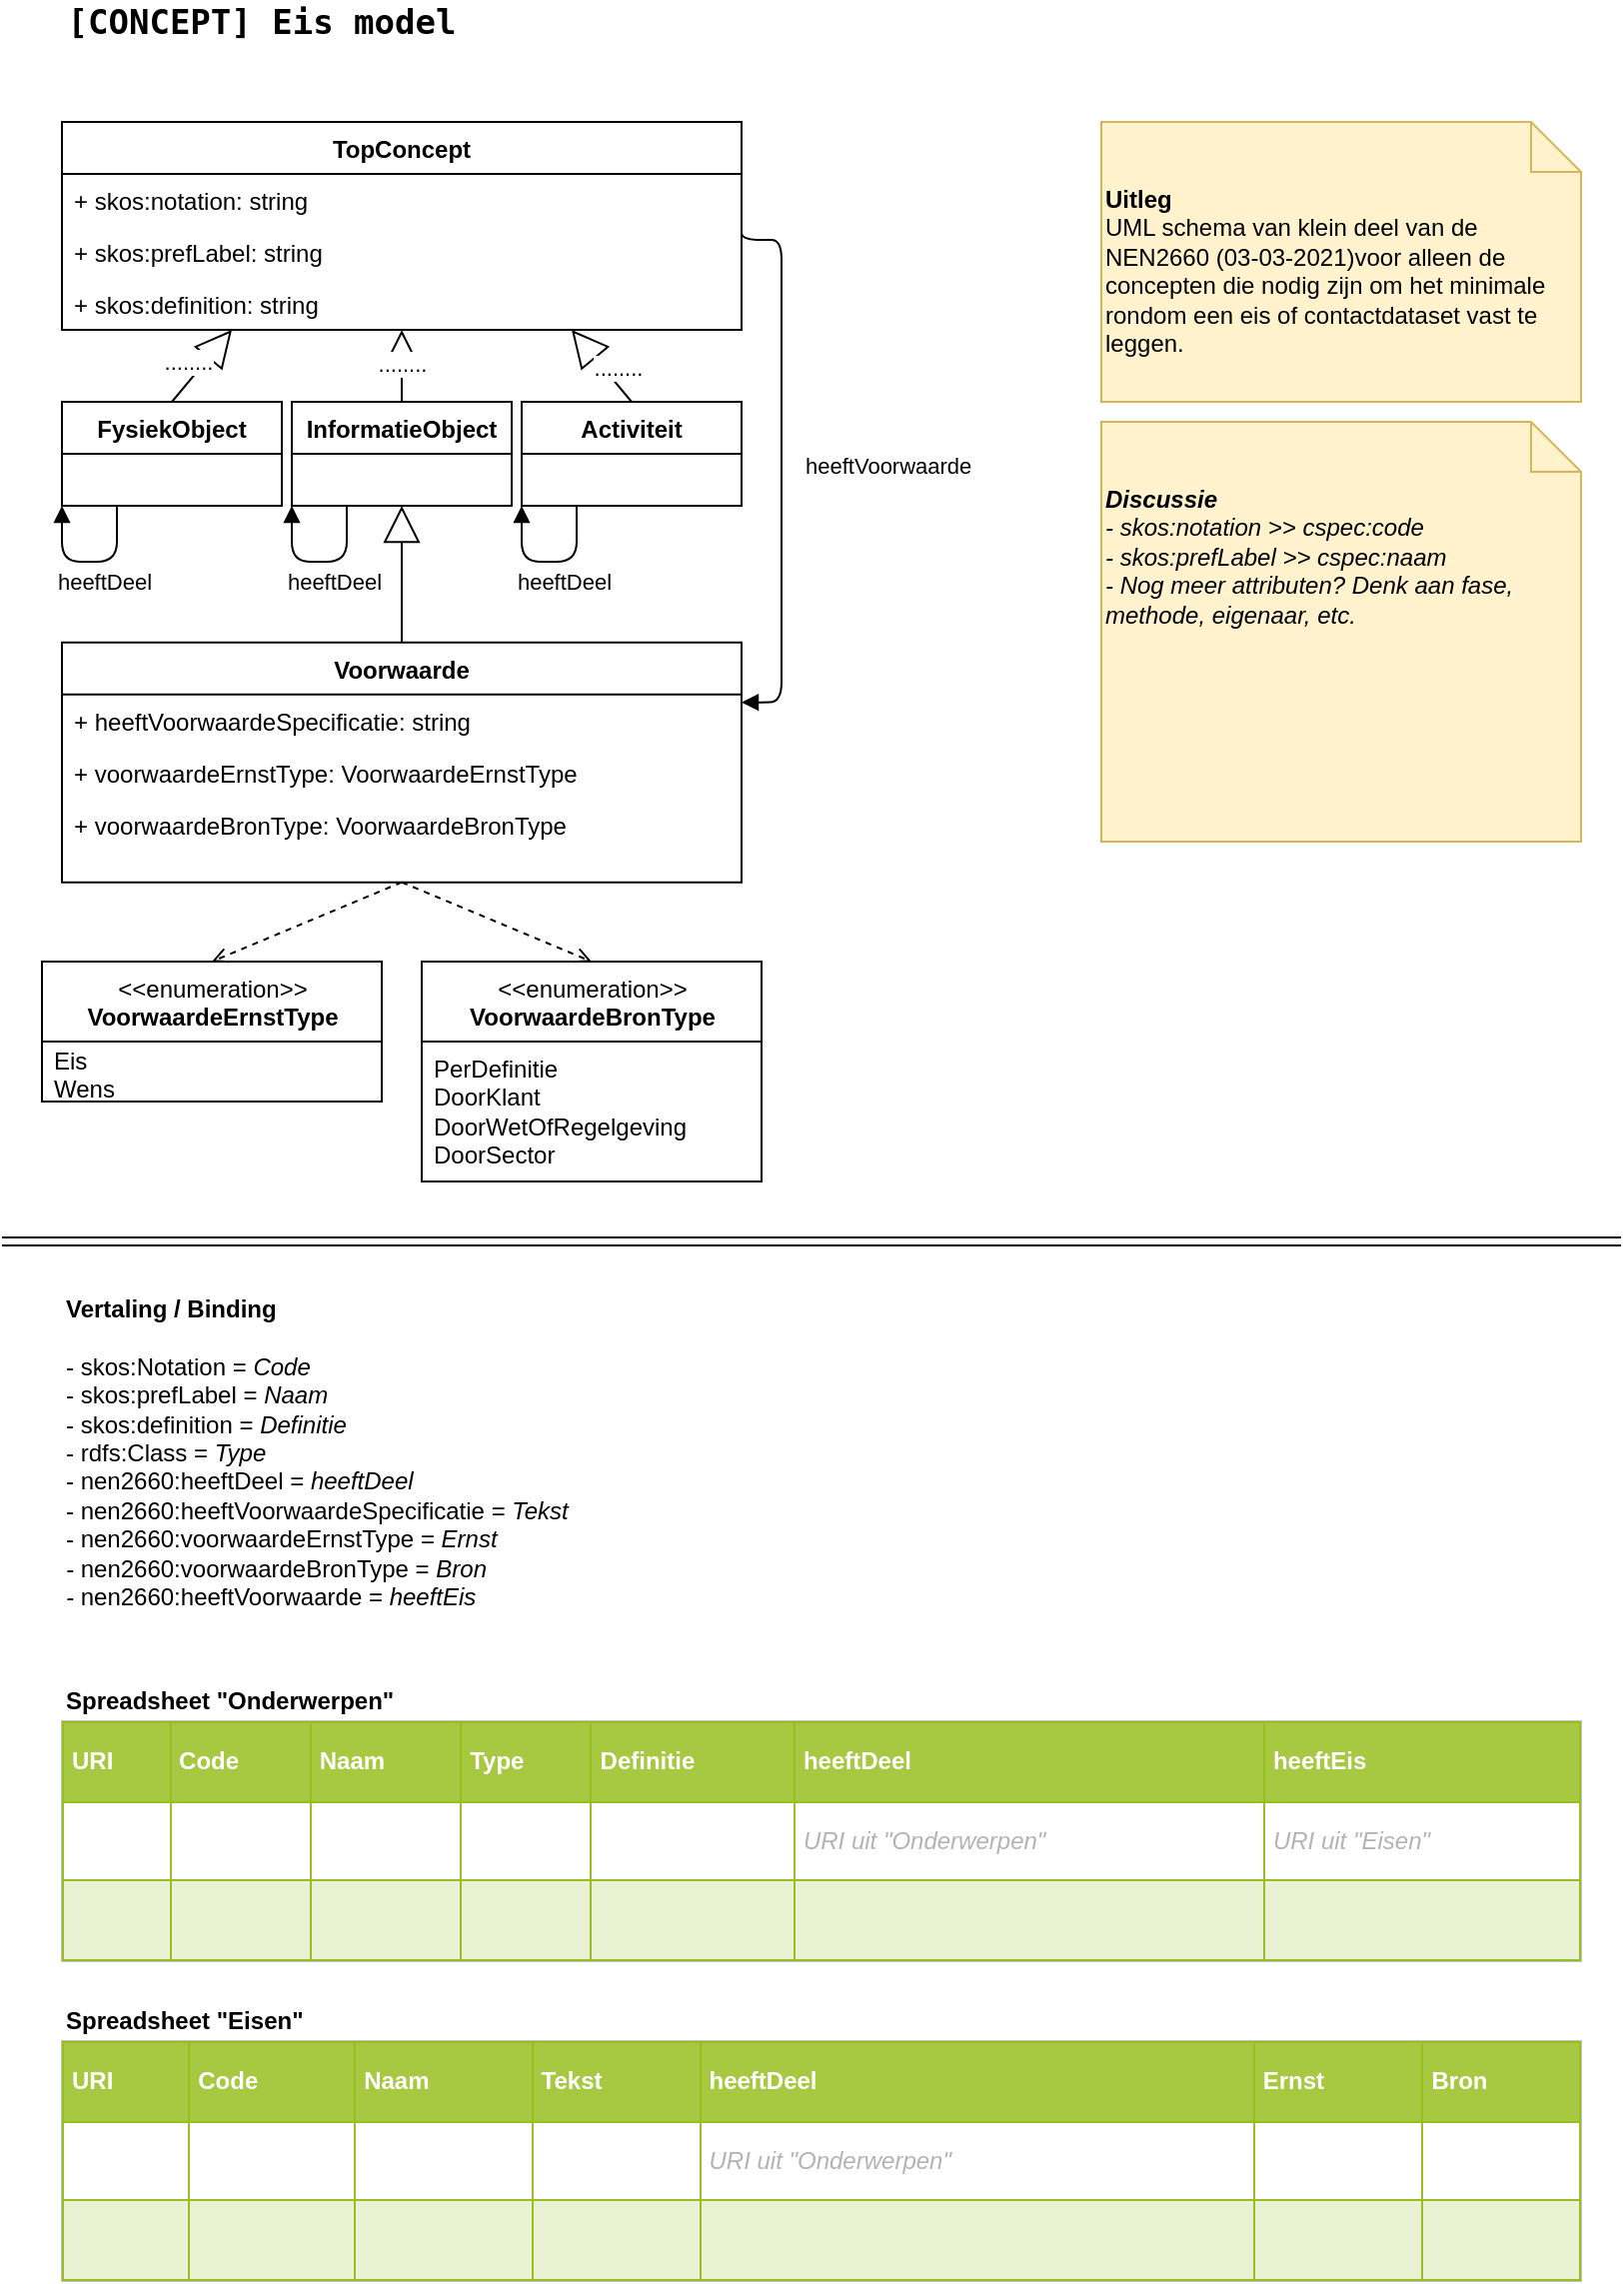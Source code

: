 <mxfile version="14.6.5" type="github">
  <diagram id="-ttAfyzZw1vTDu5VzJYy" name="[CONCEPT] Eis model">
    <mxGraphModel dx="2062" dy="1133" grid="1" gridSize="10" guides="1" tooltips="1" connect="1" arrows="1" fold="1" page="1" pageScale="1" pageWidth="827" pageHeight="1169" math="0" shadow="0">
      <root>
        <mxCell id="0" />
        <mxCell id="1" parent="0" />
        <mxCell id="2" value="TopConcept" style="swimlane;fontStyle=1;childLayout=stackLayout;horizontal=1;startSize=26;fillColor=none;horizontalStack=0;resizeParent=1;resizeParentMax=0;resizeLast=0;collapsible=1;marginBottom=0;" parent="1" vertex="1">
          <mxGeometry x="40" y="80" width="340" height="104" as="geometry" />
        </mxCell>
        <mxCell id="45" value="+ skos:notation: string" style="text;strokeColor=none;fillColor=none;align=left;verticalAlign=top;spacingLeft=4;spacingRight=4;overflow=hidden;rotatable=0;points=[[0,0.5],[1,0.5]];portConstraint=eastwest;" parent="2" vertex="1">
          <mxGeometry y="26" width="340" height="26" as="geometry" />
        </mxCell>
        <mxCell id="44" value="+ skos:prefLabel: string" style="text;strokeColor=none;fillColor=none;align=left;verticalAlign=top;spacingLeft=4;spacingRight=4;overflow=hidden;rotatable=0;points=[[0,0.5],[1,0.5]];portConstraint=eastwest;" parent="2" vertex="1">
          <mxGeometry y="52" width="340" height="26" as="geometry" />
        </mxCell>
        <mxCell id="52" value="+ skos:definition: string" style="text;strokeColor=none;fillColor=none;align=left;verticalAlign=top;spacingLeft=4;spacingRight=4;overflow=hidden;rotatable=0;points=[[0,0.5],[1,0.5]];portConstraint=eastwest;" parent="2" vertex="1">
          <mxGeometry y="78" width="340" height="26" as="geometry" />
        </mxCell>
        <mxCell id="6" value="Voorwaarde" style="swimlane;fontStyle=1;childLayout=stackLayout;horizontal=1;startSize=26;fillColor=none;horizontalStack=0;resizeParent=1;resizeParentMax=0;resizeLast=0;collapsible=1;marginBottom=0;" parent="1" vertex="1">
          <mxGeometry x="40" y="340.33" width="340" height="120" as="geometry" />
        </mxCell>
        <mxCell id="7" value="+ heeftVoorwaardeSpecificatie: string" style="text;strokeColor=none;fillColor=none;align=left;verticalAlign=top;spacingLeft=4;spacingRight=4;overflow=hidden;rotatable=0;points=[[0,0.5],[1,0.5]];portConstraint=eastwest;" parent="6" vertex="1">
          <mxGeometry y="26" width="340" height="26" as="geometry" />
        </mxCell>
        <mxCell id="8" value="+ voorwaardeErnstType: VoorwaardeErnstType" style="text;strokeColor=none;fillColor=none;align=left;verticalAlign=top;spacingLeft=4;spacingRight=4;overflow=hidden;rotatable=0;points=[[0,0.5],[1,0.5]];portConstraint=eastwest;" parent="6" vertex="1">
          <mxGeometry y="52" width="340" height="26" as="geometry" />
        </mxCell>
        <mxCell id="9" value="+ voorwaardeBronType: VoorwaardeBronType" style="text;strokeColor=none;fillColor=none;align=left;verticalAlign=top;spacingLeft=4;spacingRight=4;overflow=hidden;rotatable=0;points=[[0,0.5],[1,0.5]];portConstraint=eastwest;" parent="6" vertex="1">
          <mxGeometry y="78" width="340" height="42" as="geometry" />
        </mxCell>
        <mxCell id="10" value="InformatieObject" style="swimlane;fontStyle=1;childLayout=stackLayout;horizontal=1;startSize=26;fillColor=none;horizontalStack=0;resizeParent=1;resizeParentMax=0;resizeLast=0;collapsible=1;marginBottom=0;" parent="1" vertex="1">
          <mxGeometry x="155" y="220" width="110" height="52" as="geometry" />
        </mxCell>
        <mxCell id="14" value="" style="endArrow=block;endSize=16;endFill=0;html=1;exitX=0.5;exitY=0;exitDx=0;exitDy=0;entryX=0.5;entryY=1;entryDx=0;entryDy=0;" parent="1" source="10" target="2" edge="1">
          <mxGeometry width="160" relative="1" as="geometry">
            <mxPoint x="160" y="570" as="sourcePoint" />
            <mxPoint x="311" y="200" as="targetPoint" />
          </mxGeometry>
        </mxCell>
        <mxCell id="25" value="........" style="edgeLabel;html=1;align=center;verticalAlign=middle;resizable=0;points=[];" parent="14" vertex="1" connectable="0">
          <mxGeometry x="-0.508" y="2" relative="1" as="geometry">
            <mxPoint x="2" y="-10" as="offset" />
          </mxGeometry>
        </mxCell>
        <mxCell id="15" value="" style="endArrow=block;endSize=16;endFill=0;html=1;exitX=0.5;exitY=0;exitDx=0;exitDy=0;entryX=0.5;entryY=1;entryDx=0;entryDy=0;" parent="1" source="6" target="10" edge="1">
          <mxGeometry width="160" relative="1" as="geometry">
            <mxPoint x="320" y="310.33" as="sourcePoint" />
            <mxPoint x="410" y="440.33" as="targetPoint" />
          </mxGeometry>
        </mxCell>
        <mxCell id="16" value="heeftVoorwaarde" style="endArrow=block;endFill=1;html=1;edgeStyle=orthogonalEdgeStyle;align=left;verticalAlign=top;exitX=1;exitY=0.5;exitDx=0;exitDy=0;entryX=1;entryY=0.25;entryDx=0;entryDy=0;" parent="1" source="2" target="6" edge="1">
          <mxGeometry x="-0.091" y="10" relative="1" as="geometry">
            <mxPoint x="40" y="500" as="sourcePoint" />
            <mxPoint x="430" y="480" as="targetPoint" />
            <Array as="points">
              <mxPoint x="400" y="139" />
              <mxPoint x="400" y="370" />
            </Array>
            <mxPoint as="offset" />
          </mxGeometry>
        </mxCell>
        <mxCell id="18" value="&amp;lt;&amp;lt;enumeration&amp;gt;&amp;gt;&lt;br&gt;&lt;span style=&quot;text-align: left&quot;&gt;&lt;b&gt;VoorwaardeErnstType&lt;/b&gt;&lt;/span&gt;" style="swimlane;fontStyle=0;align=center;verticalAlign=top;childLayout=stackLayout;horizontal=1;startSize=40;horizontalStack=0;resizeParent=1;resizeParentMax=0;resizeLast=0;collapsible=0;marginBottom=0;html=1;" parent="1" vertex="1">
          <mxGeometry x="30" y="500" width="170" height="70" as="geometry" />
        </mxCell>
        <mxCell id="19" value="Eis&lt;br&gt;Wens" style="text;html=1;strokeColor=none;fillColor=none;align=left;verticalAlign=middle;spacingLeft=4;spacingRight=4;overflow=hidden;rotatable=0;points=[[0,0.5],[1,0.5]];portConstraint=eastwest;" parent="18" vertex="1">
          <mxGeometry y="40" width="170" height="30" as="geometry" />
        </mxCell>
        <mxCell id="20" value="" style="endArrow=open;html=1;rounded=0;align=center;verticalAlign=bottom;dashed=1;endFill=0;labelBackgroundColor=none;entryX=0.5;entryY=0;entryDx=0;entryDy=0;exitX=0.5;exitY=1;exitDx=0;exitDy=0;" parent="1" source="6" target="18" edge="1">
          <mxGeometry relative="1" as="geometry">
            <mxPoint x="340" y="530" as="sourcePoint" />
            <mxPoint x="120" y="660.33" as="targetPoint" />
          </mxGeometry>
        </mxCell>
        <mxCell id="22" value="&amp;lt;&amp;lt;enumeration&amp;gt;&amp;gt;&lt;br&gt;&lt;div style=&quot;text-align: left&quot;&gt;&lt;span&gt;&lt;b&gt;VoorwaardeBronType&lt;/b&gt;&lt;/span&gt;&lt;/div&gt;" style="swimlane;fontStyle=0;align=center;verticalAlign=top;childLayout=stackLayout;horizontal=1;startSize=40;horizontalStack=0;resizeParent=1;resizeParentMax=0;resizeLast=0;collapsible=0;marginBottom=0;html=1;" parent="1" vertex="1">
          <mxGeometry x="220" y="500.0" width="170" height="110" as="geometry" />
        </mxCell>
        <mxCell id="23" value="PerDefinitie&lt;br&gt;DoorKlant&lt;br&gt;DoorWetOfRegelgeving&lt;br&gt;DoorSector" style="text;html=1;strokeColor=none;fillColor=none;align=left;verticalAlign=middle;spacingLeft=4;spacingRight=4;overflow=hidden;rotatable=0;points=[[0,0.5],[1,0.5]];portConstraint=eastwest;" parent="22" vertex="1">
          <mxGeometry y="40" width="170" height="70" as="geometry" />
        </mxCell>
        <mxCell id="24" value="" style="endArrow=open;html=1;rounded=0;align=center;verticalAlign=bottom;dashed=1;endFill=0;labelBackgroundColor=none;exitX=0.5;exitY=1;exitDx=0;exitDy=0;entryX=0.5;entryY=0;entryDx=0;entryDy=0;" parent="1" source="6" target="22" edge="1">
          <mxGeometry relative="1" as="geometry">
            <mxPoint x="135" y="470.33" as="sourcePoint" />
            <mxPoint x="220" y="545.33" as="targetPoint" />
          </mxGeometry>
        </mxCell>
        <mxCell id="33" style="edgeStyle=orthogonalEdgeStyle;rounded=1;orthogonalLoop=1;jettySize=auto;html=1;entryX=0;entryY=1;entryDx=0;entryDy=0;exitX=0.25;exitY=1;exitDx=0;exitDy=0;endArrow=block;endFill=1;" parent="1" source="26" target="26" edge="1">
          <mxGeometry relative="1" as="geometry">
            <mxPoint x="60" y="270" as="targetPoint" />
            <Array as="points">
              <mxPoint x="68" y="300" />
              <mxPoint x="40" y="300" />
            </Array>
          </mxGeometry>
        </mxCell>
        <mxCell id="34" value="heeftDeel" style="edgeLabel;html=1;align=center;verticalAlign=middle;resizable=0;points=[];" parent="33" vertex="1" connectable="0">
          <mxGeometry x="-0.288" y="7" relative="1" as="geometry">
            <mxPoint x="-5.5" y="3" as="offset" />
          </mxGeometry>
        </mxCell>
        <mxCell id="26" value="FysiekObject" style="swimlane;fontStyle=1;childLayout=stackLayout;horizontal=1;startSize=26;fillColor=none;horizontalStack=0;resizeParent=1;resizeParentMax=0;resizeLast=0;collapsible=1;marginBottom=0;" parent="1" vertex="1">
          <mxGeometry x="40" y="220" width="110" height="52" as="geometry" />
        </mxCell>
        <mxCell id="27" value="Activiteit" style="swimlane;fontStyle=1;childLayout=stackLayout;horizontal=1;startSize=26;fillColor=none;horizontalStack=0;resizeParent=1;resizeParentMax=0;resizeLast=0;collapsible=1;marginBottom=0;" parent="1" vertex="1">
          <mxGeometry x="270" y="220" width="110" height="52" as="geometry" />
        </mxCell>
        <mxCell id="29" value="" style="endArrow=block;endSize=16;endFill=0;html=1;exitX=0.5;exitY=0;exitDx=0;exitDy=0;entryX=0.75;entryY=1;entryDx=0;entryDy=0;" parent="1" source="27" target="2" edge="1">
          <mxGeometry width="160" relative="1" as="geometry">
            <mxPoint x="220" y="320" as="sourcePoint" />
            <mxPoint x="220" y="162" as="targetPoint" />
          </mxGeometry>
        </mxCell>
        <mxCell id="30" value="........" style="edgeLabel;html=1;align=center;verticalAlign=middle;resizable=0;points=[];" parent="29" vertex="1" connectable="0">
          <mxGeometry x="-0.508" y="2" relative="1" as="geometry">
            <mxPoint x="2" y="-10" as="offset" />
          </mxGeometry>
        </mxCell>
        <mxCell id="31" value="" style="endArrow=block;endSize=16;endFill=0;html=1;exitX=0.5;exitY=0;exitDx=0;exitDy=0;entryX=0.25;entryY=1;entryDx=0;entryDy=0;" parent="1" source="26" target="2" edge="1">
          <mxGeometry width="160" relative="1" as="geometry">
            <mxPoint x="335" y="320" as="sourcePoint" />
            <mxPoint x="305" y="162" as="targetPoint" />
          </mxGeometry>
        </mxCell>
        <mxCell id="32" value="........" style="edgeLabel;html=1;align=center;verticalAlign=middle;resizable=0;points=[];" parent="31" vertex="1" connectable="0">
          <mxGeometry x="-0.508" y="2" relative="1" as="geometry">
            <mxPoint x="2" y="-10" as="offset" />
          </mxGeometry>
        </mxCell>
        <mxCell id="35" style="edgeStyle=orthogonalEdgeStyle;rounded=1;orthogonalLoop=1;jettySize=auto;html=1;exitX=0.25;exitY=1;exitDx=0;exitDy=0;endArrow=block;endFill=1;entryX=0;entryY=1;entryDx=0;entryDy=0;" parent="1" source="10" target="10" edge="1">
          <mxGeometry relative="1" as="geometry">
            <mxPoint x="170" y="300" as="targetPoint" />
            <mxPoint x="77.5" y="282" as="sourcePoint" />
            <Array as="points">
              <mxPoint x="183" y="300" />
              <mxPoint x="155" y="300" />
            </Array>
          </mxGeometry>
        </mxCell>
        <mxCell id="36" value="heeftDeel" style="edgeLabel;html=1;align=center;verticalAlign=middle;resizable=0;points=[];" parent="35" vertex="1" connectable="0">
          <mxGeometry x="-0.288" y="7" relative="1" as="geometry">
            <mxPoint x="-5.5" y="3" as="offset" />
          </mxGeometry>
        </mxCell>
        <mxCell id="37" style="edgeStyle=orthogonalEdgeStyle;rounded=1;orthogonalLoop=1;jettySize=auto;html=1;exitX=0.25;exitY=1;exitDx=0;exitDy=0;endArrow=block;endFill=1;entryX=0;entryY=1;entryDx=0;entryDy=0;" parent="1" source="27" target="27" edge="1">
          <mxGeometry relative="1" as="geometry">
            <mxPoint x="165" y="282" as="targetPoint" />
            <mxPoint x="192.5" y="282" as="sourcePoint" />
            <Array as="points">
              <mxPoint x="298" y="300" />
              <mxPoint x="270" y="300" />
            </Array>
          </mxGeometry>
        </mxCell>
        <mxCell id="38" value="heeftDeel" style="edgeLabel;html=1;align=center;verticalAlign=middle;resizable=0;points=[];" parent="37" vertex="1" connectable="0">
          <mxGeometry x="-0.288" y="7" relative="1" as="geometry">
            <mxPoint x="-5.5" y="3" as="offset" />
          </mxGeometry>
        </mxCell>
        <mxCell id="40" value="&lt;table style=&quot;width: 100% ; height: 100% ; border-collapse: collapse&quot; width=&quot;100%&quot; cellpadding=&quot;4&quot; border=&quot;1&quot;&gt;&lt;tbody&gt;&lt;tr style=&quot;background-color: #a7c942 ; color: #ffffff ; border: 1px solid #98bf21&quot;&gt;&lt;th align=&quot;left&quot;&gt;URI&lt;/th&gt;&lt;th align=&quot;left&quot;&gt;Code&lt;/th&gt;&lt;th align=&quot;left&quot;&gt;Naam&lt;/th&gt;&lt;td&gt;&lt;b&gt;Type&lt;/b&gt;&lt;/td&gt;&lt;td&gt;&lt;b&gt;Definitie&lt;/b&gt;&lt;/td&gt;&lt;td&gt;&lt;b&gt;heeftDeel&lt;/b&gt;&lt;/td&gt;&lt;td&gt;&lt;b&gt;heeftEis&lt;/b&gt;&lt;/td&gt;&lt;/tr&gt;&lt;tr style=&quot;border: 1px solid #98bf21&quot;&gt;&lt;td&gt;&lt;br&gt;&lt;/td&gt;&lt;td&gt;&lt;br&gt;&lt;/td&gt;&lt;td&gt;&lt;br&gt;&lt;/td&gt;&lt;td&gt;&lt;br&gt;&lt;/td&gt;&lt;td&gt;&lt;br&gt;&lt;/td&gt;&lt;td&gt;&lt;font color=&quot;#B3B3B3&quot;&gt;&lt;i&gt;URI uit &quot;Onderwerpen&quot;&lt;/i&gt;&lt;/font&gt;&lt;br&gt;&lt;/td&gt;&lt;td&gt;&lt;font color=&quot;#B3B3B3&quot;&gt;&lt;i&gt;URI uit &quot;Eisen&quot;&lt;/i&gt;&lt;/font&gt;&lt;br&gt;&lt;/td&gt;&lt;/tr&gt;&lt;tr style=&quot;background-color: #eaf2d3 ; border: 1px solid #98bf21&quot;&gt;&lt;td&gt;&lt;br&gt;&lt;/td&gt;&lt;td&gt;&lt;br&gt;&lt;/td&gt;&lt;td&gt;&lt;br&gt;&lt;/td&gt;&lt;td&gt;&lt;br&gt;&lt;/td&gt;&lt;td&gt;&lt;br&gt;&lt;/td&gt;&lt;td&gt;&lt;br&gt;&lt;/td&gt;&lt;td&gt;&lt;br&gt;&lt;/td&gt;&lt;/tr&gt;&lt;/tbody&gt;&lt;/table&gt;" style="text;html=1;strokeColor=#c0c0c0;fillColor=#ffffff;overflow=fill;rounded=0;" parent="1" vertex="1">
          <mxGeometry x="40" y="880" width="760" height="120" as="geometry" />
        </mxCell>
        <mxCell id="43" value="&lt;table style=&quot;width: 100% ; height: 100% ; border-collapse: collapse&quot; width=&quot;100%&quot; cellpadding=&quot;4&quot; border=&quot;1&quot;&gt;&lt;tbody&gt;&lt;tr style=&quot;background-color: #a7c942 ; color: #ffffff ; border: 1px solid #98bf21&quot;&gt;&lt;th align=&quot;left&quot;&gt;URI&lt;/th&gt;&lt;th align=&quot;left&quot;&gt;Code&lt;/th&gt;&lt;th align=&quot;left&quot;&gt;Naam&lt;/th&gt;&lt;td&gt;&lt;b&gt;Tekst&lt;/b&gt;&lt;/td&gt;&lt;td&gt;&lt;b&gt;heeftDeel&lt;/b&gt;&lt;/td&gt;&lt;td&gt;&lt;b&gt;Ernst&lt;/b&gt;&lt;/td&gt;&lt;td&gt;&lt;b&gt;Bron&lt;/b&gt;&lt;/td&gt;&lt;/tr&gt;&lt;tr style=&quot;border: 1px solid #98bf21&quot;&gt;&lt;td&gt;&lt;br&gt;&lt;/td&gt;&lt;td&gt;&lt;br&gt;&lt;/td&gt;&lt;td&gt;&lt;br&gt;&lt;/td&gt;&lt;td&gt;&lt;br&gt;&lt;/td&gt;&lt;td&gt;&lt;font color=&quot;#B3B3B3&quot;&gt;&lt;i&gt;URI uit &quot;Onderwerpen&quot;&lt;/i&gt;&lt;/font&gt;&lt;/td&gt;&lt;td&gt;&lt;br&gt;&lt;/td&gt;&lt;td&gt;&lt;br&gt;&lt;/td&gt;&lt;/tr&gt;&lt;tr style=&quot;background-color: #eaf2d3 ; border: 1px solid #98bf21&quot;&gt;&lt;td&gt;&lt;br&gt;&lt;/td&gt;&lt;td&gt;&lt;br&gt;&lt;/td&gt;&lt;td&gt;&lt;br&gt;&lt;/td&gt;&lt;td&gt;&lt;br&gt;&lt;/td&gt;&lt;td&gt;&lt;br&gt;&lt;/td&gt;&lt;td&gt;&lt;br&gt;&lt;/td&gt;&lt;td&gt;&lt;br&gt;&lt;/td&gt;&lt;/tr&gt;&lt;/tbody&gt;&lt;/table&gt;" style="text;html=1;strokeColor=#c0c0c0;fillColor=#ffffff;overflow=fill;rounded=0;" parent="1" vertex="1">
          <mxGeometry x="40" y="1040" width="760" height="120" as="geometry" />
        </mxCell>
        <mxCell id="46" value="&lt;b&gt;Discussie&lt;/b&gt;&lt;br&gt;- skos:notation &amp;gt;&amp;gt; cspec:code&lt;br&gt;- skos:prefLabel &amp;gt;&amp;gt; cspec:naam&lt;br&gt;- Nog meer attributen? Denk aan fase, methode, eigenaar, etc." style="shape=note2;boundedLbl=1;whiteSpace=wrap;html=1;size=25;verticalAlign=top;align=left;fillColor=#fff2cc;strokeColor=#d6b656;fontStyle=2" parent="1" vertex="1">
          <mxGeometry x="560" y="230" width="240" height="210" as="geometry" />
        </mxCell>
        <mxCell id="47" value="&lt;b&gt;Spreadsheet &quot;Onderwerpen&quot;&lt;/b&gt;" style="text;html=1;strokeColor=none;fillColor=none;align=left;verticalAlign=middle;whiteSpace=wrap;rounded=0;" parent="1" vertex="1">
          <mxGeometry x="40" y="860" width="170" height="20" as="geometry" />
        </mxCell>
        <mxCell id="48" value="&lt;b&gt;Spreadsheet &quot;Eisen&quot;&lt;/b&gt;" style="text;html=1;strokeColor=none;fillColor=none;align=left;verticalAlign=middle;whiteSpace=wrap;rounded=0;" parent="1" vertex="1">
          <mxGeometry x="40" y="1020" width="170" height="20" as="geometry" />
        </mxCell>
        <mxCell id="51" value="&lt;b&gt;Vertaling / Binding&lt;/b&gt;&lt;br&gt;&lt;br&gt;- skos:Notation = &lt;i&gt;Code&lt;/i&gt;&lt;br&gt;- skos:prefLabel = &lt;i&gt;Naam&lt;/i&gt;&lt;br&gt;- skos:definition = &lt;i&gt;Definitie&lt;br&gt;&lt;/i&gt;- rdfs:Class = &lt;i&gt;Type&lt;/i&gt;&lt;br&gt;- nen2660:heeftDeel = &lt;i&gt;heeftDeel&lt;/i&gt;&lt;br&gt;- nen2660:heeftVoorwaardeSpecificatie = &lt;i&gt;Tekst&lt;/i&gt;&lt;br&gt;- nen2660:voorwaardeErnstType = &lt;i&gt;Ernst&lt;br&gt;- &lt;/i&gt;nen2660:voorwaardeBronType = &lt;i&gt;Bron&lt;br&gt;- &lt;/i&gt;nen2660:heeftVoorwaarde = &lt;i&gt;heeftEis&lt;/i&gt;&lt;br&gt;&lt;i&gt;&lt;/i&gt;" style="text;html=1;strokeColor=none;fillColor=none;align=left;verticalAlign=top;whiteSpace=wrap;rounded=0;fontColor=#000000;horizontal=1;" parent="1" vertex="1">
          <mxGeometry x="40" y="660" width="330" height="160" as="geometry" />
        </mxCell>
        <mxCell id="53" value="&lt;b&gt;Uitleg&lt;/b&gt;&lt;br&gt;UML schema van klein deel van de NEN2660 (03-03-2021)voor alleen de concepten die nodig zijn om het minimale rondom een eis of contactdataset vast te leggen.&amp;nbsp;" style="shape=note2;boundedLbl=1;whiteSpace=wrap;html=1;size=25;verticalAlign=top;align=left;fillColor=#fff2cc;strokeColor=#d6b656;" parent="1" vertex="1">
          <mxGeometry x="560" y="80" width="240" height="140" as="geometry" />
        </mxCell>
        <object label="&lt;code class=&quot;highlighter-rouge&quot; style=&quot;font-size: 17px;&quot;&gt;%page%&lt;/code&gt;" placeholders="1" Naam="%page%" id="56">
          <mxCell style="text;html=1;strokeColor=none;fillColor=none;align=center;verticalAlign=middle;whiteSpace=wrap;rounded=0;fontColor=#000000;fontStyle=1;fontSize=17;" parent="1" vertex="1">
            <mxGeometry x="40" y="20" width="200" height="20" as="geometry" />
          </mxCell>
        </object>
        <mxCell id="57" value="" style="shape=link;html=1;endArrow=block;endFill=1;fontSize=17;fontColor=#000000;" parent="1" edge="1">
          <mxGeometry width="100" relative="1" as="geometry">
            <mxPoint x="10" y="640" as="sourcePoint" />
            <mxPoint x="820" y="640" as="targetPoint" />
          </mxGeometry>
        </mxCell>
      </root>
    </mxGraphModel>
  </diagram>
</mxfile>
